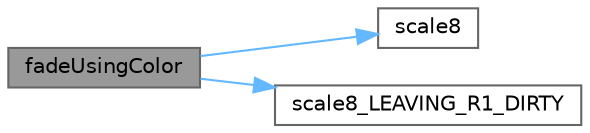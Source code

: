 digraph "fadeUsingColor"
{
 // LATEX_PDF_SIZE
  bgcolor="transparent";
  edge [fontname=Helvetica,fontsize=10,labelfontname=Helvetica,labelfontsize=10];
  node [fontname=Helvetica,fontsize=10,shape=box,height=0.2,width=0.4];
  rankdir="LR";
  Node1 [id="Node000001",label="fadeUsingColor",height=0.2,width=0.4,color="gray40", fillcolor="grey60", style="filled", fontcolor="black",tooltip="Reduce the brightness of an array of pixels as thought it were seen through a transparent filter with..."];
  Node1 -> Node2 [id="edge1_Node000001_Node000002",color="steelblue1",style="solid",tooltip=" "];
  Node2 [id="Node000002",label="scale8",height=0.2,width=0.4,color="grey40", fillcolor="white", style="filled",URL="$d0/da8/group___scaling.html#gad7535ccda9c92470c4e6ee0265585555",tooltip="Scale one byte by a second one, which is treated as the numerator of a fraction whose denominator is ..."];
  Node1 -> Node3 [id="edge2_Node000001_Node000003",color="steelblue1",style="solid",tooltip=" "];
  Node3 [id="Node000003",label="scale8_LEAVING_R1_DIRTY",height=0.2,width=0.4,color="grey40", fillcolor="white", style="filled",URL="$d0/da5/group___scaling_dirty.html#ga7386235cada3aca429b189681d2ec56d",tooltip="This version of scale8() does not clean up the R1 register on AVR."];
}
